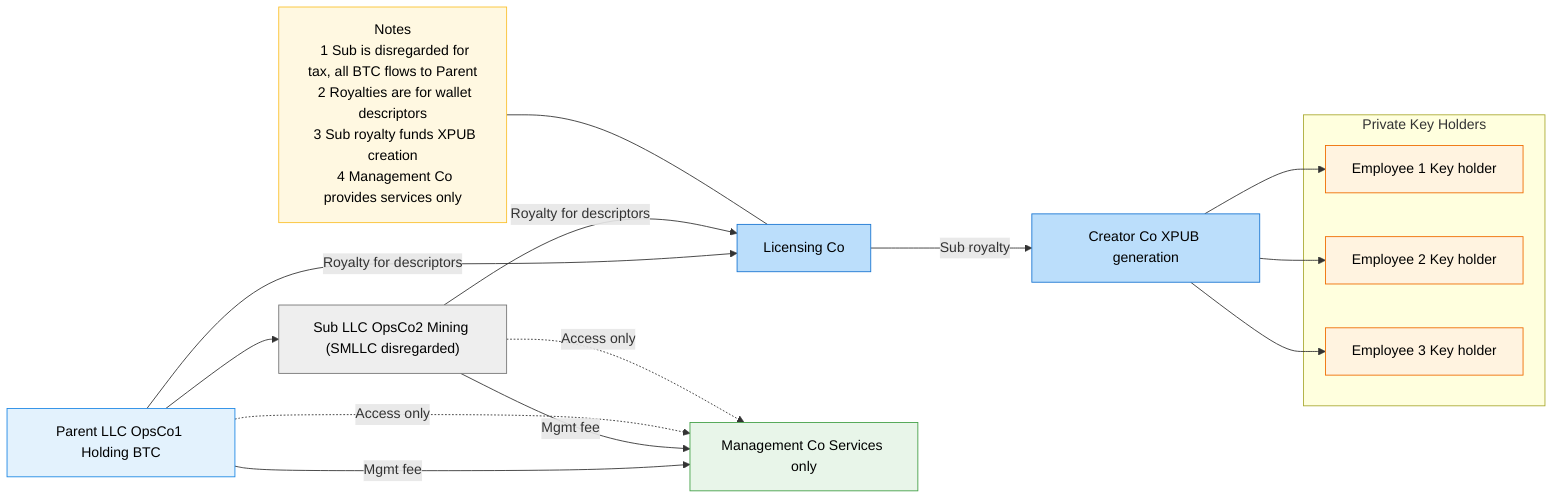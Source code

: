 flowchart LR
  %% Styles
  classDef parent fill:#e3f2fd,stroke:#1e88e5,stroke-width:1px,color:#000;
  classDef sub fill:#eeeeee,stroke:#757575,stroke-width:1px,color:#000;
  classDef ip fill:#bbdefb,stroke:#1976d2,stroke-width:1px,color:#000;
  classDef svc fill:#e8f5e9,stroke:#43a047,stroke-width:1px,color:#000;
  classDef emp fill:#fff3e0,stroke:#ef6c00,stroke-width:1px,color:#000;
  classDef note fill:#fff8e1,stroke:#fbc02d,stroke-width:1px,color:#000;

  %% Parent and Sub
  P["Parent LLC OpsCo1 Holding BTC"]:::parent
  S["Sub LLC OpsCo2 Mining (SMLLC disregarded)"]:::sub
  P --> S

  %% Licensing
  L["Licensing Co"]:::ip
  P -->|Royalty for descriptors| L
  S -->|Royalty for descriptors| L

  %% Creator
  C["Creator Co XPUB generation"]:::ip
  L -->|Sub royalty| C

  %% Employees
  subgraph KEYS["Private Key Holders"]
    E1["Employee 1 Key holder"]:::emp
    E2["Employee 2 Key holder"]:::emp
    E3["Employee 3 Key holder"]:::emp
  end
  C --> E1
  C --> E2
  C --> E3

  %% Management
  M["Management Co Services only"]:::svc
  P -->|Mgmt fee| M
  S -->|Mgmt fee| M
  P -.->|Access only| M
  S -.->|Access only| M

  %% Notes
  N1["Notes
  1 Sub is disregarded for tax, all BTC flows to Parent
  2 Royalties are for wallet descriptors
  3 Sub royalty funds XPUB creation
  4 Management Co provides services only"]:::note
  N1 --- L